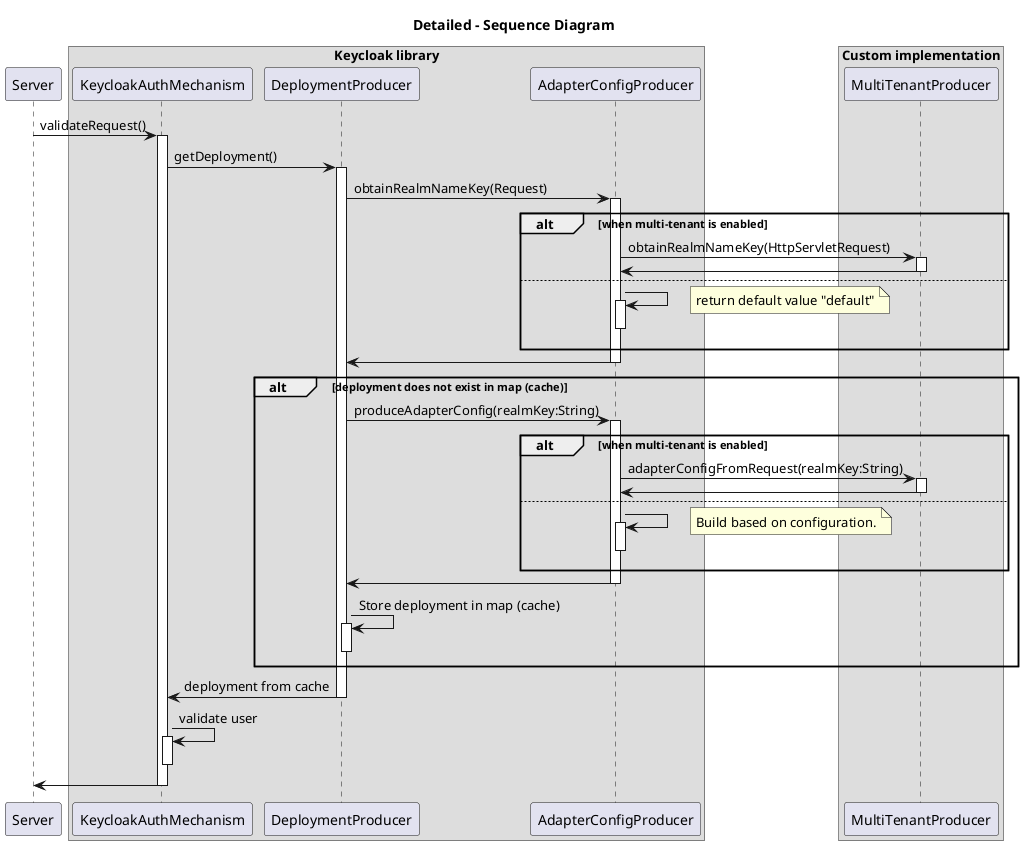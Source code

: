 @startuml

title Detailed - Sequence Diagram

participant Server as s
box "Keycloak library"
    participant KeycloakAuthMechanism as kam
    participant DeploymentProducer as dp
    participant AdapterConfigProducer as acp
end box
box "Custom implementation"
participant MultiTenantProducer as mtp
end box

s -> kam: validateRequest()
activate kam
kam -> dp: getDeployment()
activate dp
dp -> acp: obtainRealmNameKey(Request)
activate acp
alt when multi-tenant is enabled
    acp -> mtp: obtainRealmNameKey(HttpServletRequest)
    activate mtp
    acp <- mtp
    deactivate mtp
else
    acp -> acp:
    note right: return default value "default"
    activate acp
    deactivate acp
end alt
dp <- acp
deactivate acp
alt deployment does not exist in map (cache)
    dp -> acp: produceAdapterConfig(realmKey:String)
    activate acp
    alt when multi-tenant is enabled
        acp -> mtp: adapterConfigFromRequest(realmKey:String)
        activate mtp
        acp <- mtp
        deactivate mtp
    else
        acp -> acp
        note right: Build based on configuration.
        activate acp
        deactivate acp
    end alt
    dp <- acp
    deactivate acp
    dp -> dp: Store deployment in map (cache)
    activate dp
    deactivate dp
end alt
kam <- dp: deployment from cache
deactivate dp
kam -> kam: validate user
activate kam
deactivate kam
s <- kam
deactivate kam

@enduml